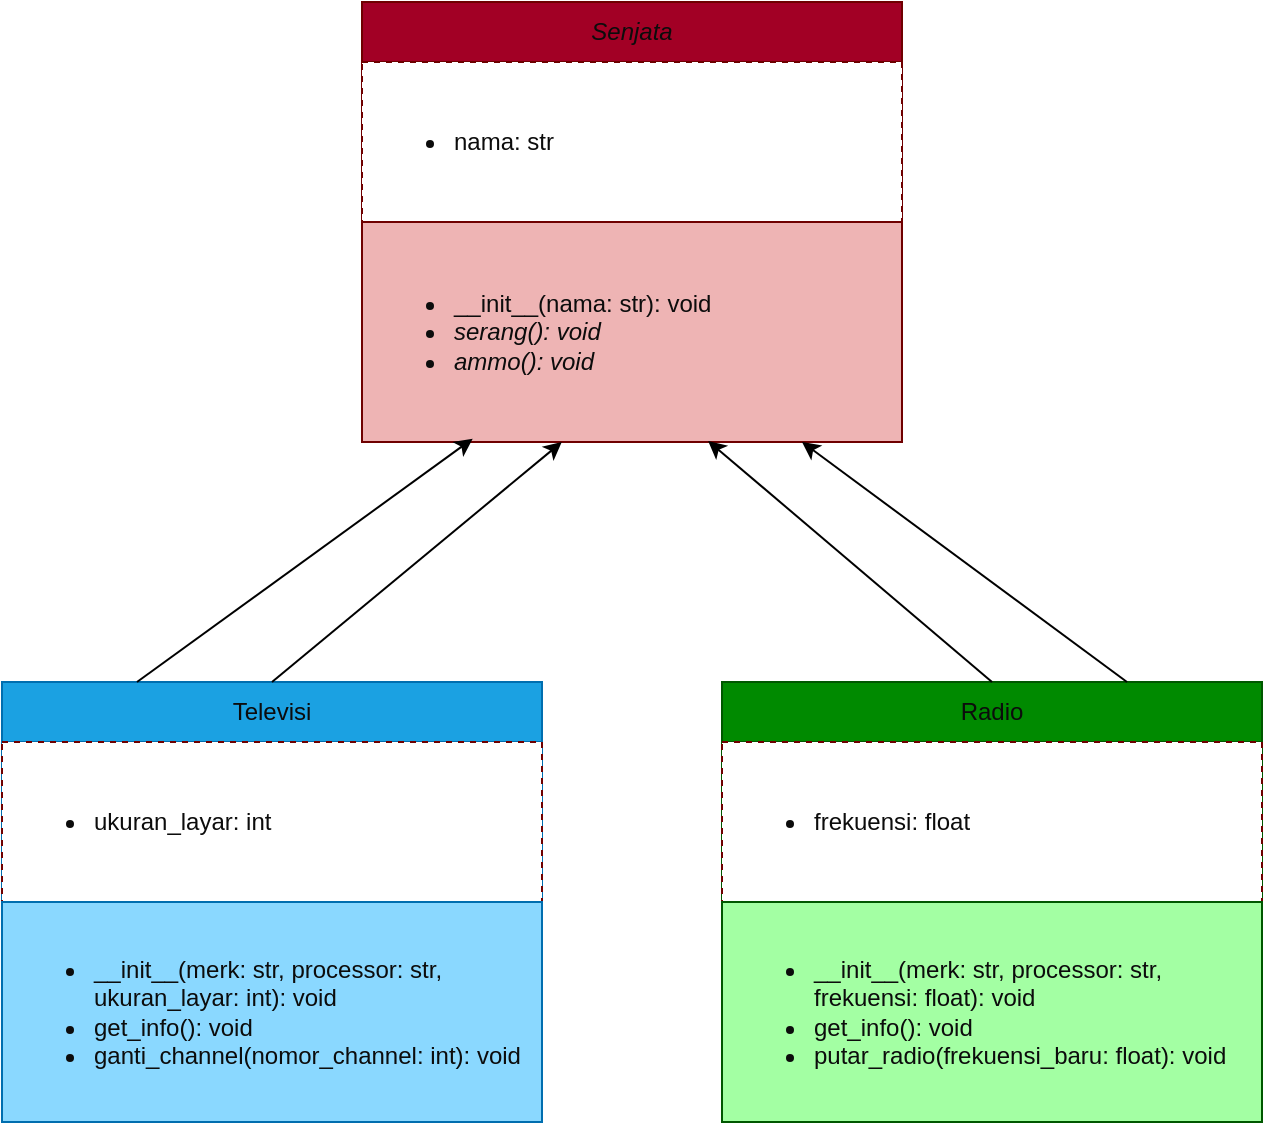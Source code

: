 <mxfile version="27.1.4">
  <diagram name="Page-1" id="76MluApxz7LvwzakT_Uy">
    <mxGraphModel dx="691" dy="420" grid="1" gridSize="10" guides="1" tooltips="1" connect="1" arrows="1" fold="1" page="1" pageScale="1" pageWidth="850" pageHeight="1100" math="0" shadow="0">
      <root>
        <mxCell id="0" />
        <mxCell id="1" parent="0" />
        <mxCell id="_lPeYFttOANibDaKMs_N-1" value="&lt;i&gt;Senjata&lt;/i&gt;" style="swimlane;fontStyle=0;childLayout=stackLayout;horizontal=1;startSize=30;horizontalStack=0;resizeParent=1;resizeParentMax=0;resizeLast=0;collapsible=1;marginBottom=0;whiteSpace=wrap;html=1;fillColor=#a20025;fontColor=light-dark(#0C0C0C,#0C0C0C);strokeColor=#6F0000;" vertex="1" parent="1">
          <mxGeometry x="290" y="180" width="270" height="220" as="geometry" />
        </mxCell>
        <mxCell id="_lPeYFttOANibDaKMs_N-2" value="&lt;ul&gt;&lt;li&gt;nama: str&lt;/li&gt;&lt;/ul&gt;" style="text;strokeColor=#6F0000;fillColor=light-dark(#FFFFFF,#FFFFFF);align=left;verticalAlign=middle;spacingLeft=4;spacingRight=4;overflow=hidden;points=[[0,0.5],[1,0.5]];portConstraint=eastwest;rotatable=0;whiteSpace=wrap;html=1;container=0;fontColor=light-dark(#0C0C0C,#0C0C0C);fillStyle=auto;dashed=1;gradientColor=none;" vertex="1" parent="_lPeYFttOANibDaKMs_N-1">
          <mxGeometry y="30" width="270" height="80" as="geometry" />
        </mxCell>
        <mxCell id="_lPeYFttOANibDaKMs_N-3" value="&lt;ul&gt;&lt;li&gt;__init__(nama: str): void&lt;/li&gt;&lt;li&gt;&lt;i&gt;serang(): void&lt;/i&gt;&lt;/li&gt;&lt;li&gt;&lt;i&gt;ammo(): void&lt;/i&gt;&lt;/li&gt;&lt;/ul&gt;" style="text;strokeColor=#6F0000;fillColor=light-dark(#EEB4B4,#EEB4B4);align=left;verticalAlign=middle;spacingLeft=4;spacingRight=4;overflow=hidden;points=[[0,0.5],[1,0.5]];portConstraint=eastwest;rotatable=0;whiteSpace=wrap;html=1;fontColor=light-dark(#0C0C0C,#0C0C0C);" vertex="1" parent="_lPeYFttOANibDaKMs_N-1">
          <mxGeometry y="110" width="270" height="110" as="geometry" />
        </mxCell>
        <mxCell id="_lPeYFttOANibDaKMs_N-4" value="Televisi" style="swimlane;fontStyle=0;childLayout=stackLayout;horizontal=1;startSize=30;horizontalStack=0;resizeParent=1;resizeParentMax=0;resizeLast=0;collapsible=1;marginBottom=0;whiteSpace=wrap;html=1;fillColor=#1ba1e2;fontColor=light-dark(#0C0C0C,#0C0C0C);strokeColor=#006EAF;" vertex="1" parent="1">
          <mxGeometry x="110" y="520" width="270" height="220" as="geometry" />
        </mxCell>
        <mxCell id="_lPeYFttOANibDaKMs_N-5" value="&lt;ul&gt;&lt;li&gt;ukuran_layar: int&lt;/li&gt;&lt;/ul&gt;" style="text;strokeColor=#6F0000;fillColor=light-dark(#FFFFFF,#FFFFFF);align=left;verticalAlign=middle;spacingLeft=4;spacingRight=4;overflow=hidden;points=[[0,0.5],[1,0.5]];portConstraint=eastwest;rotatable=0;whiteSpace=wrap;html=1;container=0;fontColor=light-dark(#0C0C0C,#0C0C0C);fillStyle=auto;dashed=1;gradientColor=none;" vertex="1" parent="_lPeYFttOANibDaKMs_N-4">
          <mxGeometry y="30" width="270" height="80" as="geometry" />
        </mxCell>
        <mxCell id="_lPeYFttOANibDaKMs_N-6" value="&lt;ul&gt;&lt;li&gt;__init__(merk: str, processor: str, ukuran_layar: int): void&lt;/li&gt;&lt;li&gt;get_info(): void&lt;/li&gt;&lt;li&gt;ganti_channel(nomor_channel: int): void&lt;br&gt;&lt;/li&gt;&lt;/ul&gt;" style="text;strokeColor=#006EAF;fillColor=light-dark(#8AD8FF,#8AD8FF);align=left;verticalAlign=middle;spacingLeft=4;spacingRight=4;overflow=hidden;points=[[0,0.5],[1,0.5]];portConstraint=eastwest;rotatable=0;whiteSpace=wrap;html=1;fontColor=light-dark(#0C0C0C,#0C0C0C);" vertex="1" parent="_lPeYFttOANibDaKMs_N-4">
          <mxGeometry y="110" width="270" height="110" as="geometry" />
        </mxCell>
        <mxCell id="_lPeYFttOANibDaKMs_N-7" value="Radio" style="swimlane;fontStyle=0;childLayout=stackLayout;horizontal=1;startSize=30;horizontalStack=0;resizeParent=1;resizeParentMax=0;resizeLast=0;collapsible=1;marginBottom=0;whiteSpace=wrap;html=1;fillColor=#008a00;fontColor=light-dark(#0C0C0C,#0C0C0C);strokeColor=#005700;" vertex="1" parent="1">
          <mxGeometry x="470" y="520" width="270" height="220" as="geometry" />
        </mxCell>
        <mxCell id="_lPeYFttOANibDaKMs_N-8" value="&lt;ul&gt;&lt;li&gt;frekuensi: float&lt;/li&gt;&lt;/ul&gt;" style="text;strokeColor=#6F0000;fillColor=light-dark(#FFFFFF,#FFFFFF);align=left;verticalAlign=middle;spacingLeft=4;spacingRight=4;overflow=hidden;points=[[0,0.5],[1,0.5]];portConstraint=eastwest;rotatable=0;whiteSpace=wrap;html=1;container=0;fontColor=light-dark(#0C0C0C,#0C0C0C);fillStyle=auto;dashed=1;gradientColor=none;" vertex="1" parent="_lPeYFttOANibDaKMs_N-7">
          <mxGeometry y="30" width="270" height="80" as="geometry" />
        </mxCell>
        <mxCell id="_lPeYFttOANibDaKMs_N-9" value="&lt;ul&gt;&lt;li&gt;__init__(merk: str, processor: str, frekuensi: float): void&lt;/li&gt;&lt;li&gt;get_info(): void&lt;br&gt;&lt;/li&gt;&lt;li&gt;putar_radio(frekuensi_baru: float): void&lt;br&gt;&lt;/li&gt;&lt;/ul&gt;" style="text;strokeColor=#005700;fillColor=light-dark(#A3FFA3,#A3FFA3);align=left;verticalAlign=middle;spacingLeft=4;spacingRight=4;overflow=hidden;points=[[0,0.5],[1,0.5]];portConstraint=eastwest;rotatable=0;whiteSpace=wrap;html=1;fontColor=light-dark(#0C0C0C,#0C0C0C);" vertex="1" parent="_lPeYFttOANibDaKMs_N-7">
          <mxGeometry y="110" width="270" height="110" as="geometry" />
        </mxCell>
        <mxCell id="_lPeYFttOANibDaKMs_N-10" value="" style="endArrow=classic;html=1;rounded=0;exitX=0.25;exitY=0;exitDx=0;exitDy=0;entryX=0.205;entryY=0.985;entryDx=0;entryDy=0;entryPerimeter=0;fontColor=light-dark(#0C0C0C,#0C0C0C);" edge="1" parent="1" source="_lPeYFttOANibDaKMs_N-4" target="_lPeYFttOANibDaKMs_N-3">
          <mxGeometry width="50" height="50" relative="1" as="geometry">
            <mxPoint x="460" y="470" as="sourcePoint" />
            <mxPoint x="510" y="420" as="targetPoint" />
          </mxGeometry>
        </mxCell>
        <mxCell id="_lPeYFttOANibDaKMs_N-11" value="" style="endArrow=classic;html=1;rounded=0;exitX=0.5;exitY=0;exitDx=0;exitDy=0;entryX=0.37;entryY=1;entryDx=0;entryDy=0;entryPerimeter=0;fontColor=light-dark(#0C0C0C,#0C0C0C);" edge="1" parent="1" source="_lPeYFttOANibDaKMs_N-4" target="_lPeYFttOANibDaKMs_N-3">
          <mxGeometry width="50" height="50" relative="1" as="geometry">
            <mxPoint x="188" y="530" as="sourcePoint" />
            <mxPoint x="382" y="414" as="targetPoint" />
          </mxGeometry>
        </mxCell>
        <mxCell id="_lPeYFttOANibDaKMs_N-12" value="" style="endArrow=classic;html=1;rounded=0;exitX=0.5;exitY=0;exitDx=0;exitDy=0;entryX=0.641;entryY=0.995;entryDx=0;entryDy=0;entryPerimeter=0;fontColor=light-dark(#0C0C0C,#0C0C0C);" edge="1" parent="1" source="_lPeYFttOANibDaKMs_N-7" target="_lPeYFttOANibDaKMs_N-3">
          <mxGeometry width="50" height="50" relative="1" as="geometry">
            <mxPoint x="255" y="530" as="sourcePoint" />
            <mxPoint x="415" y="414" as="targetPoint" />
          </mxGeometry>
        </mxCell>
        <mxCell id="_lPeYFttOANibDaKMs_N-13" value="" style="endArrow=classic;html=1;rounded=0;exitX=0.75;exitY=0;exitDx=0;exitDy=0;fontColor=light-dark(#0C0C0C,#0C0C0C);" edge="1" parent="1" source="_lPeYFttOANibDaKMs_N-7">
          <mxGeometry width="50" height="50" relative="1" as="geometry">
            <mxPoint x="615" y="530" as="sourcePoint" />
            <mxPoint x="510" y="400" as="targetPoint" />
          </mxGeometry>
        </mxCell>
      </root>
    </mxGraphModel>
  </diagram>
</mxfile>
